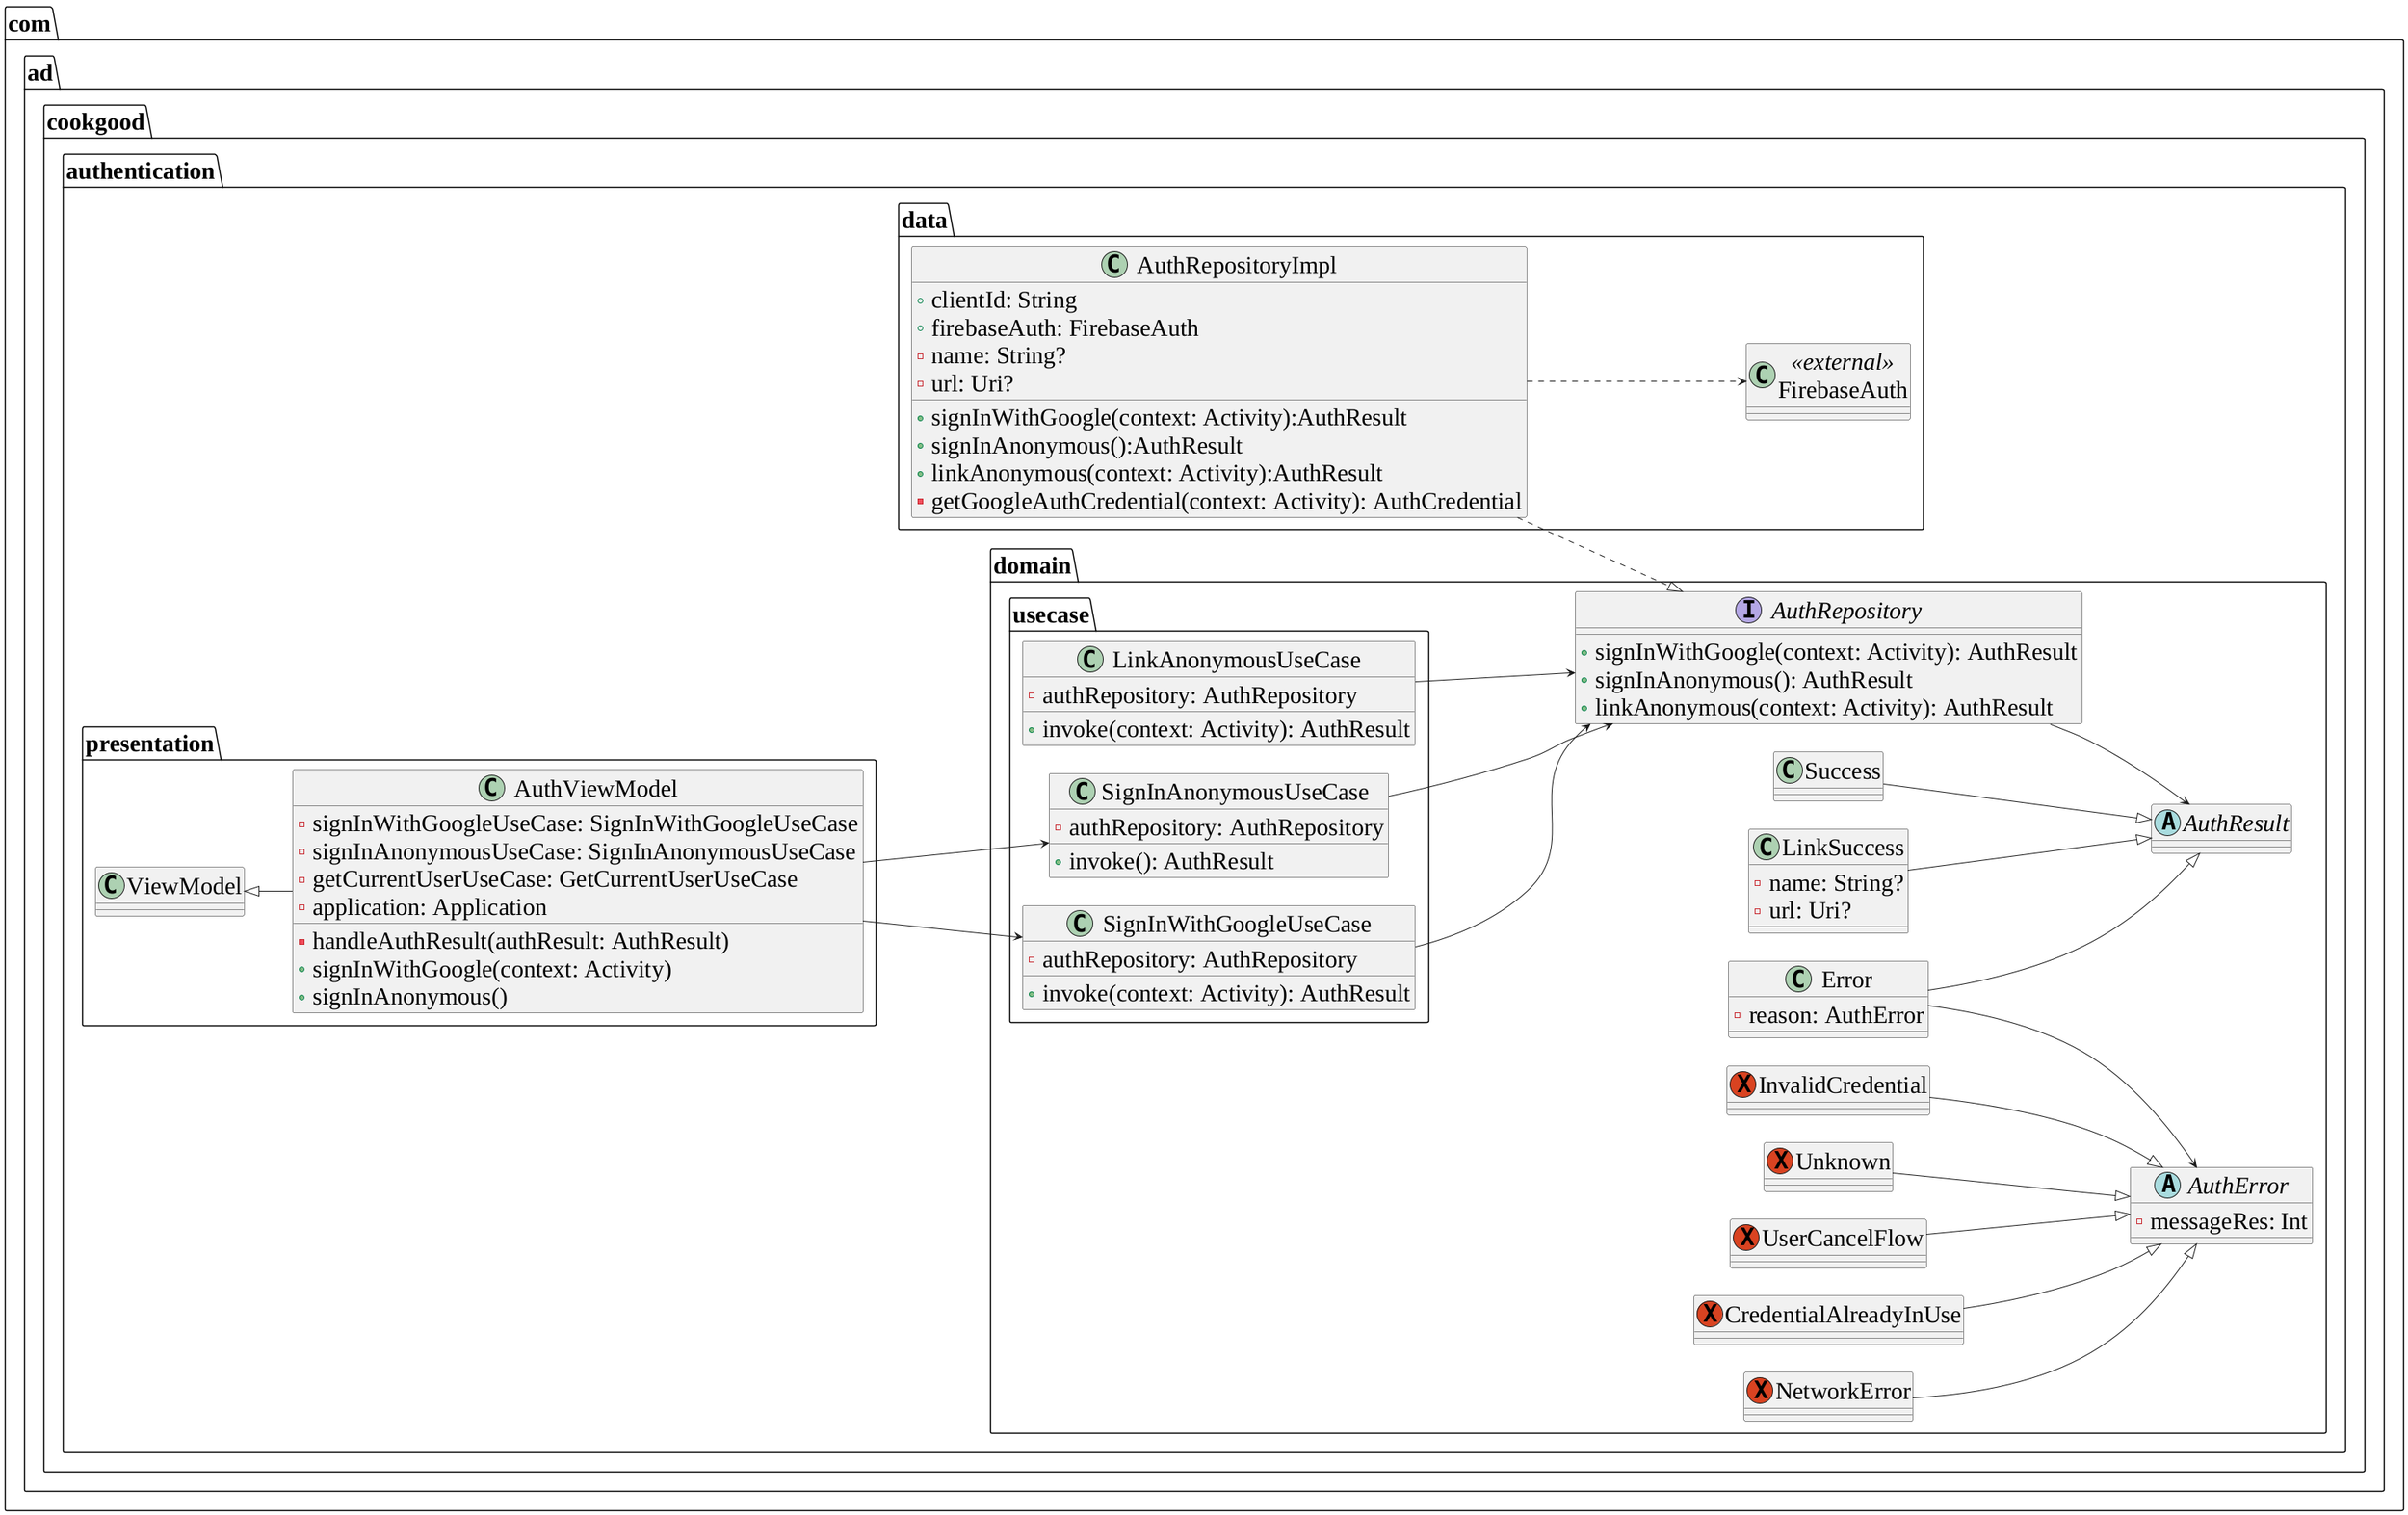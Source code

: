 @startuml
skinparam DefaultFontName "Liberation Serif"
skinparam DefaultFontSize 30
left to right direction

package com.ad.cookgood.authentication{

	package domain{
		abstract class AuthResult

    class Success

    class Error {
      -reason: AuthError
    }

    class LinkSuccess {
      - name: String?
      - url: Uri?
    }

    abstract class AuthError {
      - messageRes: Int
    }

    exception InvalidCredential
    exception Unknown
    exception UserCancelFlow
    exception CredentialAlreadyInUse
    exception NetworkError

    InvalidCredential --|> AuthError
    Unknown --|> AuthError
    UserCancelFlow --|> AuthError
    CredentialAlreadyInUse --|> AuthError
    NetworkError --|> AuthError

		Success --|> AuthResult
    Error --|> AuthResult
    LinkSuccess --|> AuthResult

    interface AuthRepository{
      +signInWithGoogle(context: Activity): AuthResult
      +signInAnonymous(): AuthResult
      +linkAnonymous(context: Activity): AuthResult
    }

		package usecase{
			class LinkAnonymousUseCase{
				-authRepository: AuthRepository
				+invoke(context: Activity): AuthResult
			}

			class SignInAnonymousUseCase{
				-authRepository: AuthRepository
				+invoke(): AuthResult
			}

			class SignInWithGoogleUseCase{
				-authRepository: AuthRepository
				+invoke(context: Activity): AuthResult
			}
		}

		Error-->AuthError
		LinkAnonymousUseCase-->AuthRepository
		SignInAnonymousUseCase-->AuthRepository
		SignInWithGoogleUseCase-->AuthRepository
		AuthRepository-->AuthResult


  }

  package data{

    class AuthRepositoryImpl{
      +clientId: String
      +firebaseAuth: FirebaseAuth
      -name: String?
      -url: Uri?

      +signInWithGoogle(context: Activity):AuthResult
      +signInAnonymous():AuthResult
      +linkAnonymous(context: Activity):AuthResult
      -getGoogleAuthCredential(context: Activity): AuthCredential
    }

    class FirebaseAuth<<external>>

    AuthRepositoryImpl..>FirebaseAuth
    AuthRepositoryImpl..|>AuthRepository
  }

  package presentation{

		class AuthViewModel extends ViewModel{
			-signInWithGoogleUseCase: SignInWithGoogleUseCase
			-signInAnonymousUseCase: SignInAnonymousUseCase
      -getCurrentUserUseCase: GetCurrentUserUseCase
      -application: Application

      -handleAuthResult(authResult: AuthResult)
      +signInWithGoogle(context: Activity)
      +signInAnonymous()
		}

		AuthViewModel-->SignInWithGoogleUseCase
		AuthViewModel-->SignInAnonymousUseCase
  }
}


@enduml
